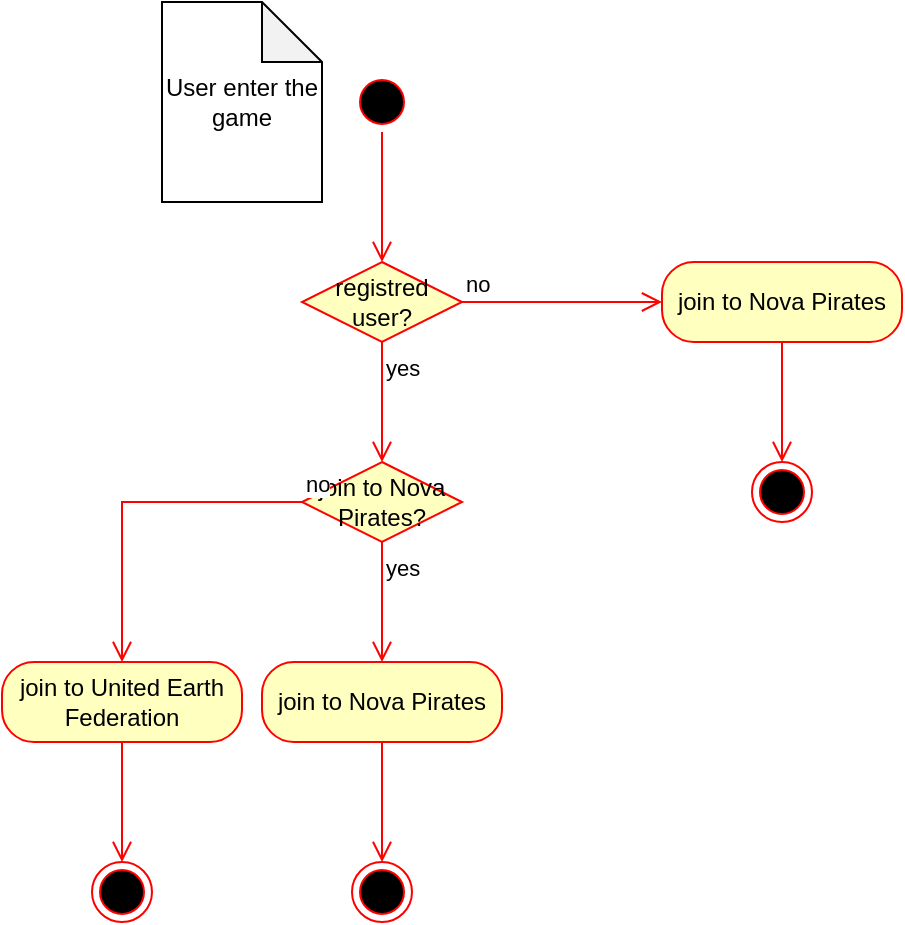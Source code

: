 <mxfile version="24.9.1">
  <diagram name="Página-1" id="MV98V32oev78yC5mwxa3">
    <mxGraphModel dx="1434" dy="745" grid="1" gridSize="10" guides="1" tooltips="1" connect="1" arrows="1" fold="1" page="1" pageScale="1" pageWidth="827" pageHeight="1169" math="0" shadow="0">
      <root>
        <mxCell id="0" />
        <mxCell id="1" parent="0" />
        <mxCell id="GhSIlz0JhVvZARgR5Lh1-1" value="" style="ellipse;html=1;shape=startState;fillColor=#000000;strokeColor=#ff0000;" vertex="1" parent="1">
          <mxGeometry x="395" y="215" width="30" height="30" as="geometry" />
        </mxCell>
        <mxCell id="GhSIlz0JhVvZARgR5Lh1-2" value="" style="edgeStyle=orthogonalEdgeStyle;html=1;verticalAlign=bottom;endArrow=open;endSize=8;strokeColor=#ff0000;rounded=0;entryX=0.5;entryY=0;entryDx=0;entryDy=0;" edge="1" source="GhSIlz0JhVvZARgR5Lh1-1" parent="1" target="GhSIlz0JhVvZARgR5Lh1-5">
          <mxGeometry relative="1" as="geometry">
            <mxPoint x="415" y="310" as="targetPoint" />
          </mxGeometry>
        </mxCell>
        <mxCell id="GhSIlz0JhVvZARgR5Lh1-3" value="" style="ellipse;html=1;shape=endState;fillColor=#000000;strokeColor=#ff0000;" vertex="1" parent="1">
          <mxGeometry x="595" y="410" width="30" height="30" as="geometry" />
        </mxCell>
        <mxCell id="GhSIlz0JhVvZARgR5Lh1-4" value="User enter the game" style="shape=note;whiteSpace=wrap;html=1;backgroundOutline=1;darkOpacity=0.05;" vertex="1" parent="1">
          <mxGeometry x="300" y="180" width="80" height="100" as="geometry" />
        </mxCell>
        <mxCell id="GhSIlz0JhVvZARgR5Lh1-5" value="registred user?" style="rhombus;whiteSpace=wrap;html=1;fontColor=#000000;fillColor=#ffffc0;strokeColor=#ff0000;" vertex="1" parent="1">
          <mxGeometry x="370" y="310" width="80" height="40" as="geometry" />
        </mxCell>
        <mxCell id="GhSIlz0JhVvZARgR5Lh1-6" value="no" style="edgeStyle=orthogonalEdgeStyle;html=1;align=left;verticalAlign=bottom;endArrow=open;endSize=8;strokeColor=#ff0000;rounded=0;" edge="1" source="GhSIlz0JhVvZARgR5Lh1-5" parent="1">
          <mxGeometry x="-1" relative="1" as="geometry">
            <mxPoint x="550" y="330" as="targetPoint" />
          </mxGeometry>
        </mxCell>
        <mxCell id="GhSIlz0JhVvZARgR5Lh1-7" value="yes" style="edgeStyle=orthogonalEdgeStyle;html=1;align=left;verticalAlign=top;endArrow=open;endSize=8;strokeColor=#ff0000;rounded=0;" edge="1" source="GhSIlz0JhVvZARgR5Lh1-5" parent="1">
          <mxGeometry x="-1" relative="1" as="geometry">
            <mxPoint x="410" y="410" as="targetPoint" />
          </mxGeometry>
        </mxCell>
        <mxCell id="GhSIlz0JhVvZARgR5Lh1-8" value="join to Nova Pirates" style="rounded=1;whiteSpace=wrap;html=1;arcSize=40;fontColor=#000000;fillColor=#ffffc0;strokeColor=#ff0000;" vertex="1" parent="1">
          <mxGeometry x="550" y="310" width="120" height="40" as="geometry" />
        </mxCell>
        <mxCell id="GhSIlz0JhVvZARgR5Lh1-9" value="" style="edgeStyle=orthogonalEdgeStyle;html=1;verticalAlign=bottom;endArrow=open;endSize=8;strokeColor=#ff0000;rounded=0;" edge="1" source="GhSIlz0JhVvZARgR5Lh1-8" parent="1">
          <mxGeometry relative="1" as="geometry">
            <mxPoint x="610" y="410" as="targetPoint" />
          </mxGeometry>
        </mxCell>
        <mxCell id="GhSIlz0JhVvZARgR5Lh1-10" value="join to Nova Pirates?" style="rhombus;whiteSpace=wrap;html=1;fontColor=#000000;fillColor=#ffffc0;strokeColor=#ff0000;" vertex="1" parent="1">
          <mxGeometry x="370" y="410" width="80" height="40" as="geometry" />
        </mxCell>
        <mxCell id="GhSIlz0JhVvZARgR5Lh1-11" value="no" style="edgeStyle=orthogonalEdgeStyle;html=1;align=left;verticalAlign=bottom;endArrow=open;endSize=8;strokeColor=#ff0000;rounded=0;exitX=0;exitY=0.5;exitDx=0;exitDy=0;entryX=0.5;entryY=0;entryDx=0;entryDy=0;" edge="1" source="GhSIlz0JhVvZARgR5Lh1-10" parent="1" target="GhSIlz0JhVvZARgR5Lh1-20">
          <mxGeometry x="-1" relative="1" as="geometry">
            <mxPoint x="160" y="480" as="targetPoint" />
            <mxPoint x="340" y="440" as="sourcePoint" />
          </mxGeometry>
        </mxCell>
        <mxCell id="GhSIlz0JhVvZARgR5Lh1-12" value="yes" style="edgeStyle=orthogonalEdgeStyle;html=1;align=left;verticalAlign=top;endArrow=open;endSize=8;strokeColor=#ff0000;rounded=0;" edge="1" source="GhSIlz0JhVvZARgR5Lh1-10" parent="1">
          <mxGeometry x="-1" relative="1" as="geometry">
            <mxPoint x="410" y="510" as="targetPoint" />
          </mxGeometry>
        </mxCell>
        <mxCell id="GhSIlz0JhVvZARgR5Lh1-16" value="" style="ellipse;html=1;shape=endState;fillColor=#000000;strokeColor=#ff0000;" vertex="1" parent="1">
          <mxGeometry x="395" y="610" width="30" height="30" as="geometry" />
        </mxCell>
        <mxCell id="GhSIlz0JhVvZARgR5Lh1-17" value="join to Nova Pirates" style="rounded=1;whiteSpace=wrap;html=1;arcSize=40;fontColor=#000000;fillColor=#ffffc0;strokeColor=#ff0000;" vertex="1" parent="1">
          <mxGeometry x="350" y="510" width="120" height="40" as="geometry" />
        </mxCell>
        <mxCell id="GhSIlz0JhVvZARgR5Lh1-18" value="" style="edgeStyle=orthogonalEdgeStyle;html=1;verticalAlign=bottom;endArrow=open;endSize=8;strokeColor=#ff0000;rounded=0;" edge="1" parent="1" source="GhSIlz0JhVvZARgR5Lh1-17">
          <mxGeometry relative="1" as="geometry">
            <mxPoint x="410" y="610" as="targetPoint" />
          </mxGeometry>
        </mxCell>
        <mxCell id="GhSIlz0JhVvZARgR5Lh1-19" value="" style="ellipse;html=1;shape=endState;fillColor=#000000;strokeColor=#ff0000;" vertex="1" parent="1">
          <mxGeometry x="265" y="610" width="30" height="30" as="geometry" />
        </mxCell>
        <mxCell id="GhSIlz0JhVvZARgR5Lh1-20" value="join to United Earth Federation" style="rounded=1;whiteSpace=wrap;html=1;arcSize=40;fontColor=#000000;fillColor=#ffffc0;strokeColor=#ff0000;" vertex="1" parent="1">
          <mxGeometry x="220" y="510" width="120" height="40" as="geometry" />
        </mxCell>
        <mxCell id="GhSIlz0JhVvZARgR5Lh1-21" value="" style="edgeStyle=orthogonalEdgeStyle;html=1;verticalAlign=bottom;endArrow=open;endSize=8;strokeColor=#ff0000;rounded=0;" edge="1" parent="1" source="GhSIlz0JhVvZARgR5Lh1-20">
          <mxGeometry relative="1" as="geometry">
            <mxPoint x="280" y="610" as="targetPoint" />
          </mxGeometry>
        </mxCell>
      </root>
    </mxGraphModel>
  </diagram>
</mxfile>
